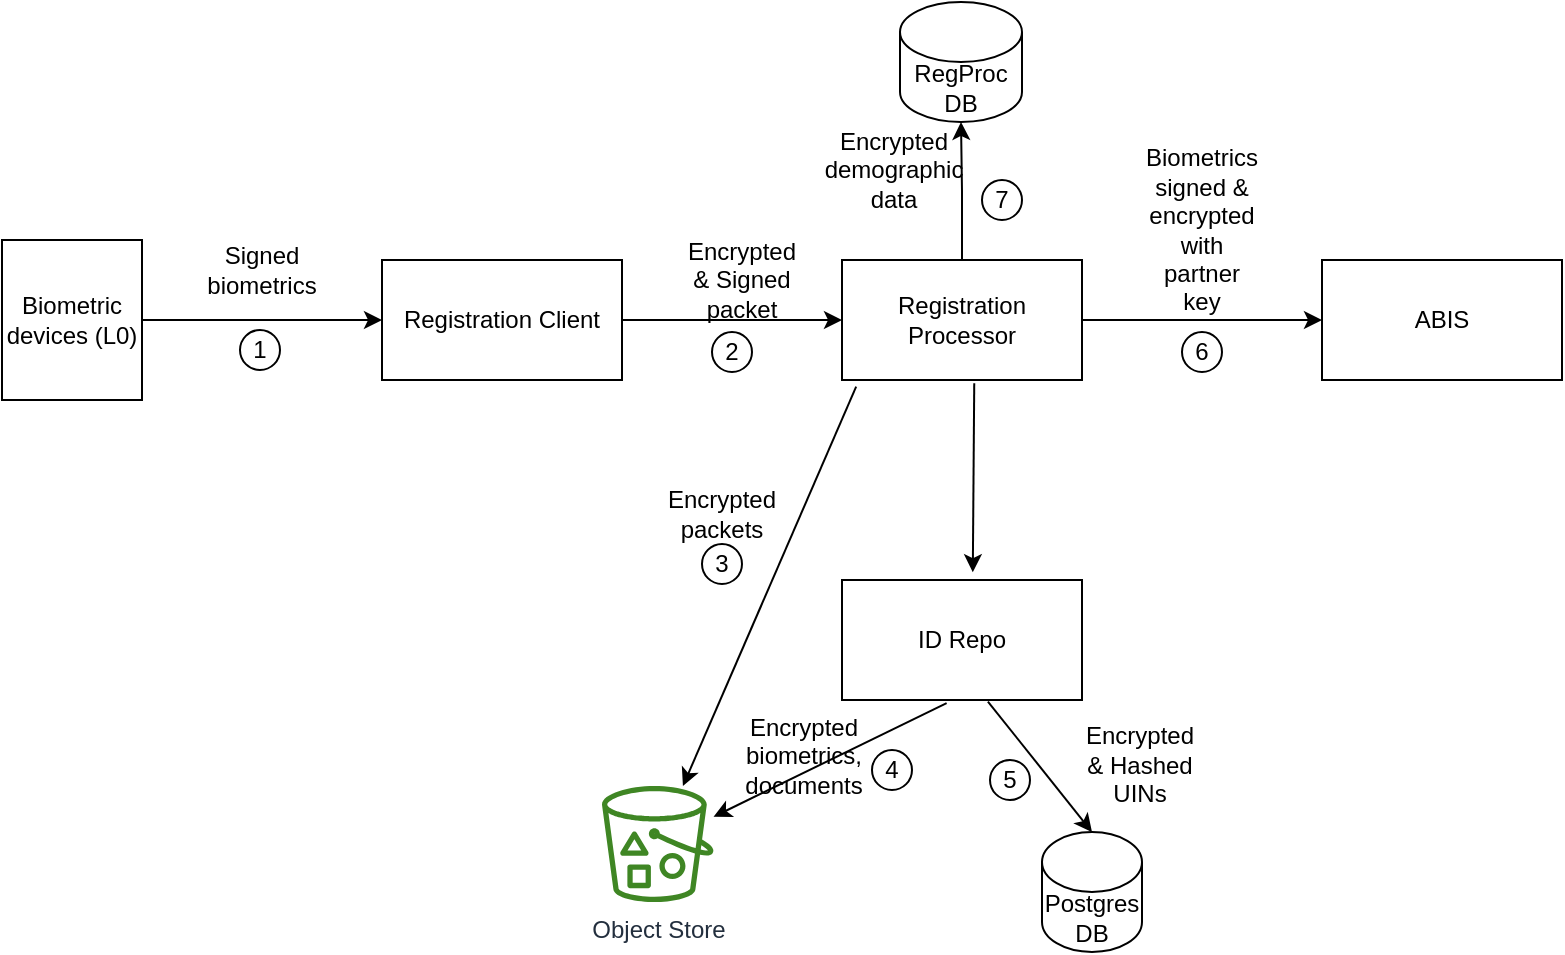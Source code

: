 <mxfile version="16.0.0" type="device"><diagram id="ZFt0uKwoe00eZlFCaO5J" name="Page-1"><mxGraphModel dx="1032" dy="609" grid="1" gridSize="10" guides="1" tooltips="1" connect="1" arrows="1" fold="1" page="1" pageScale="1" pageWidth="2336" pageHeight="1654" math="0" shadow="0"><root><mxCell id="0"/><mxCell id="1" parent="0"/><mxCell id="YA4OJ5e73Aqq68VyaTnf-2" value="Biometric devices (L0)" style="rounded=0;whiteSpace=wrap;html=1;" vertex="1" parent="1"><mxGeometry x="90" y="130" width="70" height="80" as="geometry"/></mxCell><mxCell id="YA4OJ5e73Aqq68VyaTnf-3" value="Registration Client" style="rounded=0;whiteSpace=wrap;html=1;" vertex="1" parent="1"><mxGeometry x="280" y="140" width="120" height="60" as="geometry"/></mxCell><mxCell id="YA4OJ5e73Aqq68VyaTnf-4" value="" style="endArrow=classic;html=1;rounded=0;exitX=1;exitY=0.5;exitDx=0;exitDy=0;entryX=0;entryY=0.5;entryDx=0;entryDy=0;" edge="1" parent="1" source="YA4OJ5e73Aqq68VyaTnf-2" target="YA4OJ5e73Aqq68VyaTnf-3"><mxGeometry width="50" height="50" relative="1" as="geometry"><mxPoint x="160" y="220" as="sourcePoint"/><mxPoint x="210" y="170" as="targetPoint"/></mxGeometry></mxCell><mxCell id="YA4OJ5e73Aqq68VyaTnf-5" value="Signed biometrics" style="text;html=1;strokeColor=none;fillColor=none;align=center;verticalAlign=middle;whiteSpace=wrap;rounded=0;" vertex="1" parent="1"><mxGeometry x="190" y="130" width="60" height="30" as="geometry"/></mxCell><mxCell id="YA4OJ5e73Aqq68VyaTnf-28" style="edgeStyle=orthogonalEdgeStyle;rounded=0;orthogonalLoop=1;jettySize=auto;html=1;exitX=1;exitY=0.5;exitDx=0;exitDy=0;entryX=0;entryY=0.5;entryDx=0;entryDy=0;" edge="1" parent="1" source="YA4OJ5e73Aqq68VyaTnf-6" target="YA4OJ5e73Aqq68VyaTnf-26"><mxGeometry relative="1" as="geometry"/></mxCell><mxCell id="YA4OJ5e73Aqq68VyaTnf-43" style="edgeStyle=orthogonalEdgeStyle;rounded=0;orthogonalLoop=1;jettySize=auto;html=1;exitX=0.5;exitY=0;exitDx=0;exitDy=0;entryX=0.5;entryY=1;entryDx=0;entryDy=0;entryPerimeter=0;" edge="1" parent="1" source="YA4OJ5e73Aqq68VyaTnf-6" target="YA4OJ5e73Aqq68VyaTnf-42"><mxGeometry relative="1" as="geometry"/></mxCell><mxCell id="YA4OJ5e73Aqq68VyaTnf-6" value="Registration Processor" style="rounded=0;whiteSpace=wrap;html=1;" vertex="1" parent="1"><mxGeometry x="510" y="140" width="120" height="60" as="geometry"/></mxCell><mxCell id="YA4OJ5e73Aqq68VyaTnf-7" value="" style="endArrow=classic;html=1;rounded=0;exitX=1;exitY=0.5;exitDx=0;exitDy=0;entryX=0;entryY=0.5;entryDx=0;entryDy=0;" edge="1" parent="1" source="YA4OJ5e73Aqq68VyaTnf-3" target="YA4OJ5e73Aqq68VyaTnf-6"><mxGeometry width="50" height="50" relative="1" as="geometry"><mxPoint x="400" y="210" as="sourcePoint"/><mxPoint x="450" y="160" as="targetPoint"/></mxGeometry></mxCell><mxCell id="YA4OJ5e73Aqq68VyaTnf-8" value="Encrypted &amp;amp; Signed packet" style="text;html=1;strokeColor=none;fillColor=none;align=center;verticalAlign=middle;whiteSpace=wrap;rounded=0;" vertex="1" parent="1"><mxGeometry x="430" y="135" width="60" height="30" as="geometry"/></mxCell><mxCell id="YA4OJ5e73Aqq68VyaTnf-9" value="1" style="ellipse;whiteSpace=wrap;html=1;aspect=fixed;" vertex="1" parent="1"><mxGeometry x="209" y="175" width="20" height="20" as="geometry"/></mxCell><mxCell id="YA4OJ5e73Aqq68VyaTnf-10" value="2" style="ellipse;whiteSpace=wrap;html=1;aspect=fixed;" vertex="1" parent="1"><mxGeometry x="445" y="176" width="20" height="20" as="geometry"/></mxCell><mxCell id="YA4OJ5e73Aqq68VyaTnf-11" value="ID Repo" style="rounded=0;whiteSpace=wrap;html=1;" vertex="1" parent="1"><mxGeometry x="510" y="300" width="120" height="60" as="geometry"/></mxCell><mxCell id="YA4OJ5e73Aqq68VyaTnf-12" value="Postgres DB" style="shape=cylinder3;whiteSpace=wrap;html=1;boundedLbl=1;backgroundOutline=1;size=15;" vertex="1" parent="1"><mxGeometry x="610" y="426" width="50" height="60" as="geometry"/></mxCell><mxCell id="YA4OJ5e73Aqq68VyaTnf-13" value="Object Store" style="sketch=0;outlineConnect=0;fontColor=#232F3E;gradientColor=none;fillColor=#3F8624;strokeColor=none;dashed=0;verticalLabelPosition=bottom;verticalAlign=top;align=center;html=1;fontSize=12;fontStyle=0;aspect=fixed;pointerEvents=1;shape=mxgraph.aws4.bucket_with_objects;" vertex="1" parent="1"><mxGeometry x="390" y="403" width="55.76" height="58" as="geometry"/></mxCell><mxCell id="YA4OJ5e73Aqq68VyaTnf-15" value="" style="endArrow=classic;html=1;rounded=0;entryX=0.545;entryY=-0.065;entryDx=0;entryDy=0;entryPerimeter=0;exitX=0.551;exitY=1.027;exitDx=0;exitDy=0;exitPerimeter=0;" edge="1" parent="1" source="YA4OJ5e73Aqq68VyaTnf-6" target="YA4OJ5e73Aqq68VyaTnf-11"><mxGeometry width="50" height="50" relative="1" as="geometry"><mxPoint x="540" y="250" as="sourcePoint"/><mxPoint x="590" y="200" as="targetPoint"/></mxGeometry></mxCell><mxCell id="YA4OJ5e73Aqq68VyaTnf-19" value="" style="endArrow=classic;html=1;rounded=0;exitX=0.436;exitY=1.026;exitDx=0;exitDy=0;exitPerimeter=0;" edge="1" parent="1" source="YA4OJ5e73Aqq68VyaTnf-11" target="YA4OJ5e73Aqq68VyaTnf-13"><mxGeometry width="50" height="50" relative="1" as="geometry"><mxPoint x="530" y="410" as="sourcePoint"/><mxPoint x="580" y="360" as="targetPoint"/></mxGeometry></mxCell><mxCell id="YA4OJ5e73Aqq68VyaTnf-20" value="Encrypted biometrics, documents" style="text;html=1;strokeColor=none;fillColor=none;align=center;verticalAlign=middle;whiteSpace=wrap;rounded=0;" vertex="1" parent="1"><mxGeometry x="461" y="373" width="60" height="30" as="geometry"/></mxCell><mxCell id="YA4OJ5e73Aqq68VyaTnf-22" value="" style="endArrow=classic;html=1;rounded=0;exitX=0.608;exitY=1.013;exitDx=0;exitDy=0;exitPerimeter=0;entryX=0.5;entryY=0;entryDx=0;entryDy=0;entryPerimeter=0;" edge="1" parent="1" source="YA4OJ5e73Aqq68VyaTnf-11" target="YA4OJ5e73Aqq68VyaTnf-12"><mxGeometry width="50" height="50" relative="1" as="geometry"><mxPoint x="600" y="420" as="sourcePoint"/><mxPoint x="650" y="370" as="targetPoint"/></mxGeometry></mxCell><mxCell id="YA4OJ5e73Aqq68VyaTnf-23" value="&lt;br&gt;Encrypted &amp;amp; Hashed UINs" style="text;html=1;strokeColor=none;fillColor=none;align=center;verticalAlign=middle;whiteSpace=wrap;rounded=0;" vertex="1" parent="1"><mxGeometry x="629" y="370" width="60" height="30" as="geometry"/></mxCell><mxCell id="YA4OJ5e73Aqq68VyaTnf-24" value="4" style="ellipse;whiteSpace=wrap;html=1;aspect=fixed;" vertex="1" parent="1"><mxGeometry x="525" y="385" width="20" height="20" as="geometry"/></mxCell><mxCell id="YA4OJ5e73Aqq68VyaTnf-25" value="5" style="ellipse;whiteSpace=wrap;html=1;aspect=fixed;" vertex="1" parent="1"><mxGeometry x="584" y="390" width="20" height="20" as="geometry"/></mxCell><mxCell id="YA4OJ5e73Aqq68VyaTnf-26" value="ABIS" style="rounded=0;whiteSpace=wrap;html=1;" vertex="1" parent="1"><mxGeometry x="750" y="140" width="120" height="60" as="geometry"/></mxCell><mxCell id="YA4OJ5e73Aqq68VyaTnf-30" value="Biometrics signed &amp;amp; encrypted with partner key" style="text;html=1;strokeColor=none;fillColor=none;align=center;verticalAlign=middle;whiteSpace=wrap;rounded=0;" vertex="1" parent="1"><mxGeometry x="660" y="110" width="60" height="30" as="geometry"/></mxCell><mxCell id="YA4OJ5e73Aqq68VyaTnf-31" value="6" style="ellipse;whiteSpace=wrap;html=1;aspect=fixed;" vertex="1" parent="1"><mxGeometry x="680" y="176" width="20" height="20" as="geometry"/></mxCell><mxCell id="YA4OJ5e73Aqq68VyaTnf-37" value="" style="endArrow=classic;html=1;rounded=0;exitX=0.059;exitY=1.056;exitDx=0;exitDy=0;exitPerimeter=0;" edge="1" parent="1" source="YA4OJ5e73Aqq68VyaTnf-6" target="YA4OJ5e73Aqq68VyaTnf-13"><mxGeometry width="50" height="50" relative="1" as="geometry"><mxPoint x="420" y="310" as="sourcePoint"/><mxPoint x="470" y="260" as="targetPoint"/></mxGeometry></mxCell><mxCell id="YA4OJ5e73Aqq68VyaTnf-38" value="Encrypted packets" style="text;html=1;strokeColor=none;fillColor=none;align=center;verticalAlign=middle;whiteSpace=wrap;rounded=0;" vertex="1" parent="1"><mxGeometry x="420" y="252" width="60" height="30" as="geometry"/></mxCell><mxCell id="YA4OJ5e73Aqq68VyaTnf-40" value="3" style="ellipse;whiteSpace=wrap;html=1;aspect=fixed;" vertex="1" parent="1"><mxGeometry x="440" y="282" width="20" height="20" as="geometry"/></mxCell><mxCell id="YA4OJ5e73Aqq68VyaTnf-42" value="RegProc DB" style="shape=cylinder3;whiteSpace=wrap;html=1;boundedLbl=1;backgroundOutline=1;size=15;" vertex="1" parent="1"><mxGeometry x="539" y="11" width="61" height="60" as="geometry"/></mxCell><mxCell id="YA4OJ5e73Aqq68VyaTnf-44" value="Encrypted demographic data" style="text;html=1;strokeColor=none;fillColor=none;align=center;verticalAlign=middle;whiteSpace=wrap;rounded=0;" vertex="1" parent="1"><mxGeometry x="506" y="80" width="60" height="30" as="geometry"/></mxCell><mxCell id="YA4OJ5e73Aqq68VyaTnf-45" value="7" style="ellipse;whiteSpace=wrap;html=1;aspect=fixed;" vertex="1" parent="1"><mxGeometry x="580" y="100" width="20" height="20" as="geometry"/></mxCell></root></mxGraphModel></diagram></mxfile>